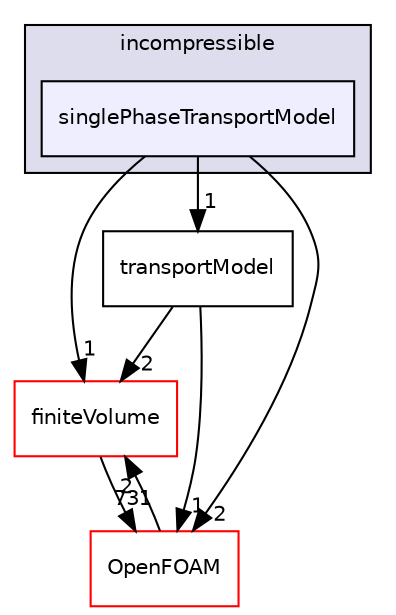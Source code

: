 digraph "src/transportModels/incompressible/singlePhaseTransportModel" {
  bgcolor=transparent;
  compound=true
  node [ fontsize="10", fontname="Helvetica"];
  edge [ labelfontsize="10", labelfontname="Helvetica"];
  subgraph clusterdir_ba81af78f54c1241449acf985c81e6d8 {
    graph [ bgcolor="#ddddee", pencolor="black", label="incompressible" fontname="Helvetica", fontsize="10", URL="dir_ba81af78f54c1241449acf985c81e6d8.html"]
  dir_ab0c16dcb69e23583eb871cac9c48300 [shape=box, label="singlePhaseTransportModel", style="filled", fillcolor="#eeeeff", pencolor="black", URL="dir_ab0c16dcb69e23583eb871cac9c48300.html"];
  }
  dir_9bd15774b555cf7259a6fa18f99fe99b [shape=box label="finiteVolume" color="red" URL="dir_9bd15774b555cf7259a6fa18f99fe99b.html"];
  dir_ffd138b15bd207e24563100224abf229 [shape=box label="transportModel" URL="dir_ffd138b15bd207e24563100224abf229.html"];
  dir_c5473ff19b20e6ec4dfe5c310b3778a8 [shape=box label="OpenFOAM" color="red" URL="dir_c5473ff19b20e6ec4dfe5c310b3778a8.html"];
  dir_9bd15774b555cf7259a6fa18f99fe99b->dir_c5473ff19b20e6ec4dfe5c310b3778a8 [headlabel="731", labeldistance=1.5 headhref="dir_000894_001887.html"];
  dir_ffd138b15bd207e24563100224abf229->dir_9bd15774b555cf7259a6fa18f99fe99b [headlabel="2", labeldistance=1.5 headhref="dir_002946_000894.html"];
  dir_ffd138b15bd207e24563100224abf229->dir_c5473ff19b20e6ec4dfe5c310b3778a8 [headlabel="1", labeldistance=1.5 headhref="dir_002946_001887.html"];
  dir_ab0c16dcb69e23583eb871cac9c48300->dir_9bd15774b555cf7259a6fa18f99fe99b [headlabel="1", labeldistance=1.5 headhref="dir_002945_000894.html"];
  dir_ab0c16dcb69e23583eb871cac9c48300->dir_ffd138b15bd207e24563100224abf229 [headlabel="1", labeldistance=1.5 headhref="dir_002945_002946.html"];
  dir_ab0c16dcb69e23583eb871cac9c48300->dir_c5473ff19b20e6ec4dfe5c310b3778a8 [headlabel="2", labeldistance=1.5 headhref="dir_002945_001887.html"];
  dir_c5473ff19b20e6ec4dfe5c310b3778a8->dir_9bd15774b555cf7259a6fa18f99fe99b [headlabel="2", labeldistance=1.5 headhref="dir_001887_000894.html"];
}
